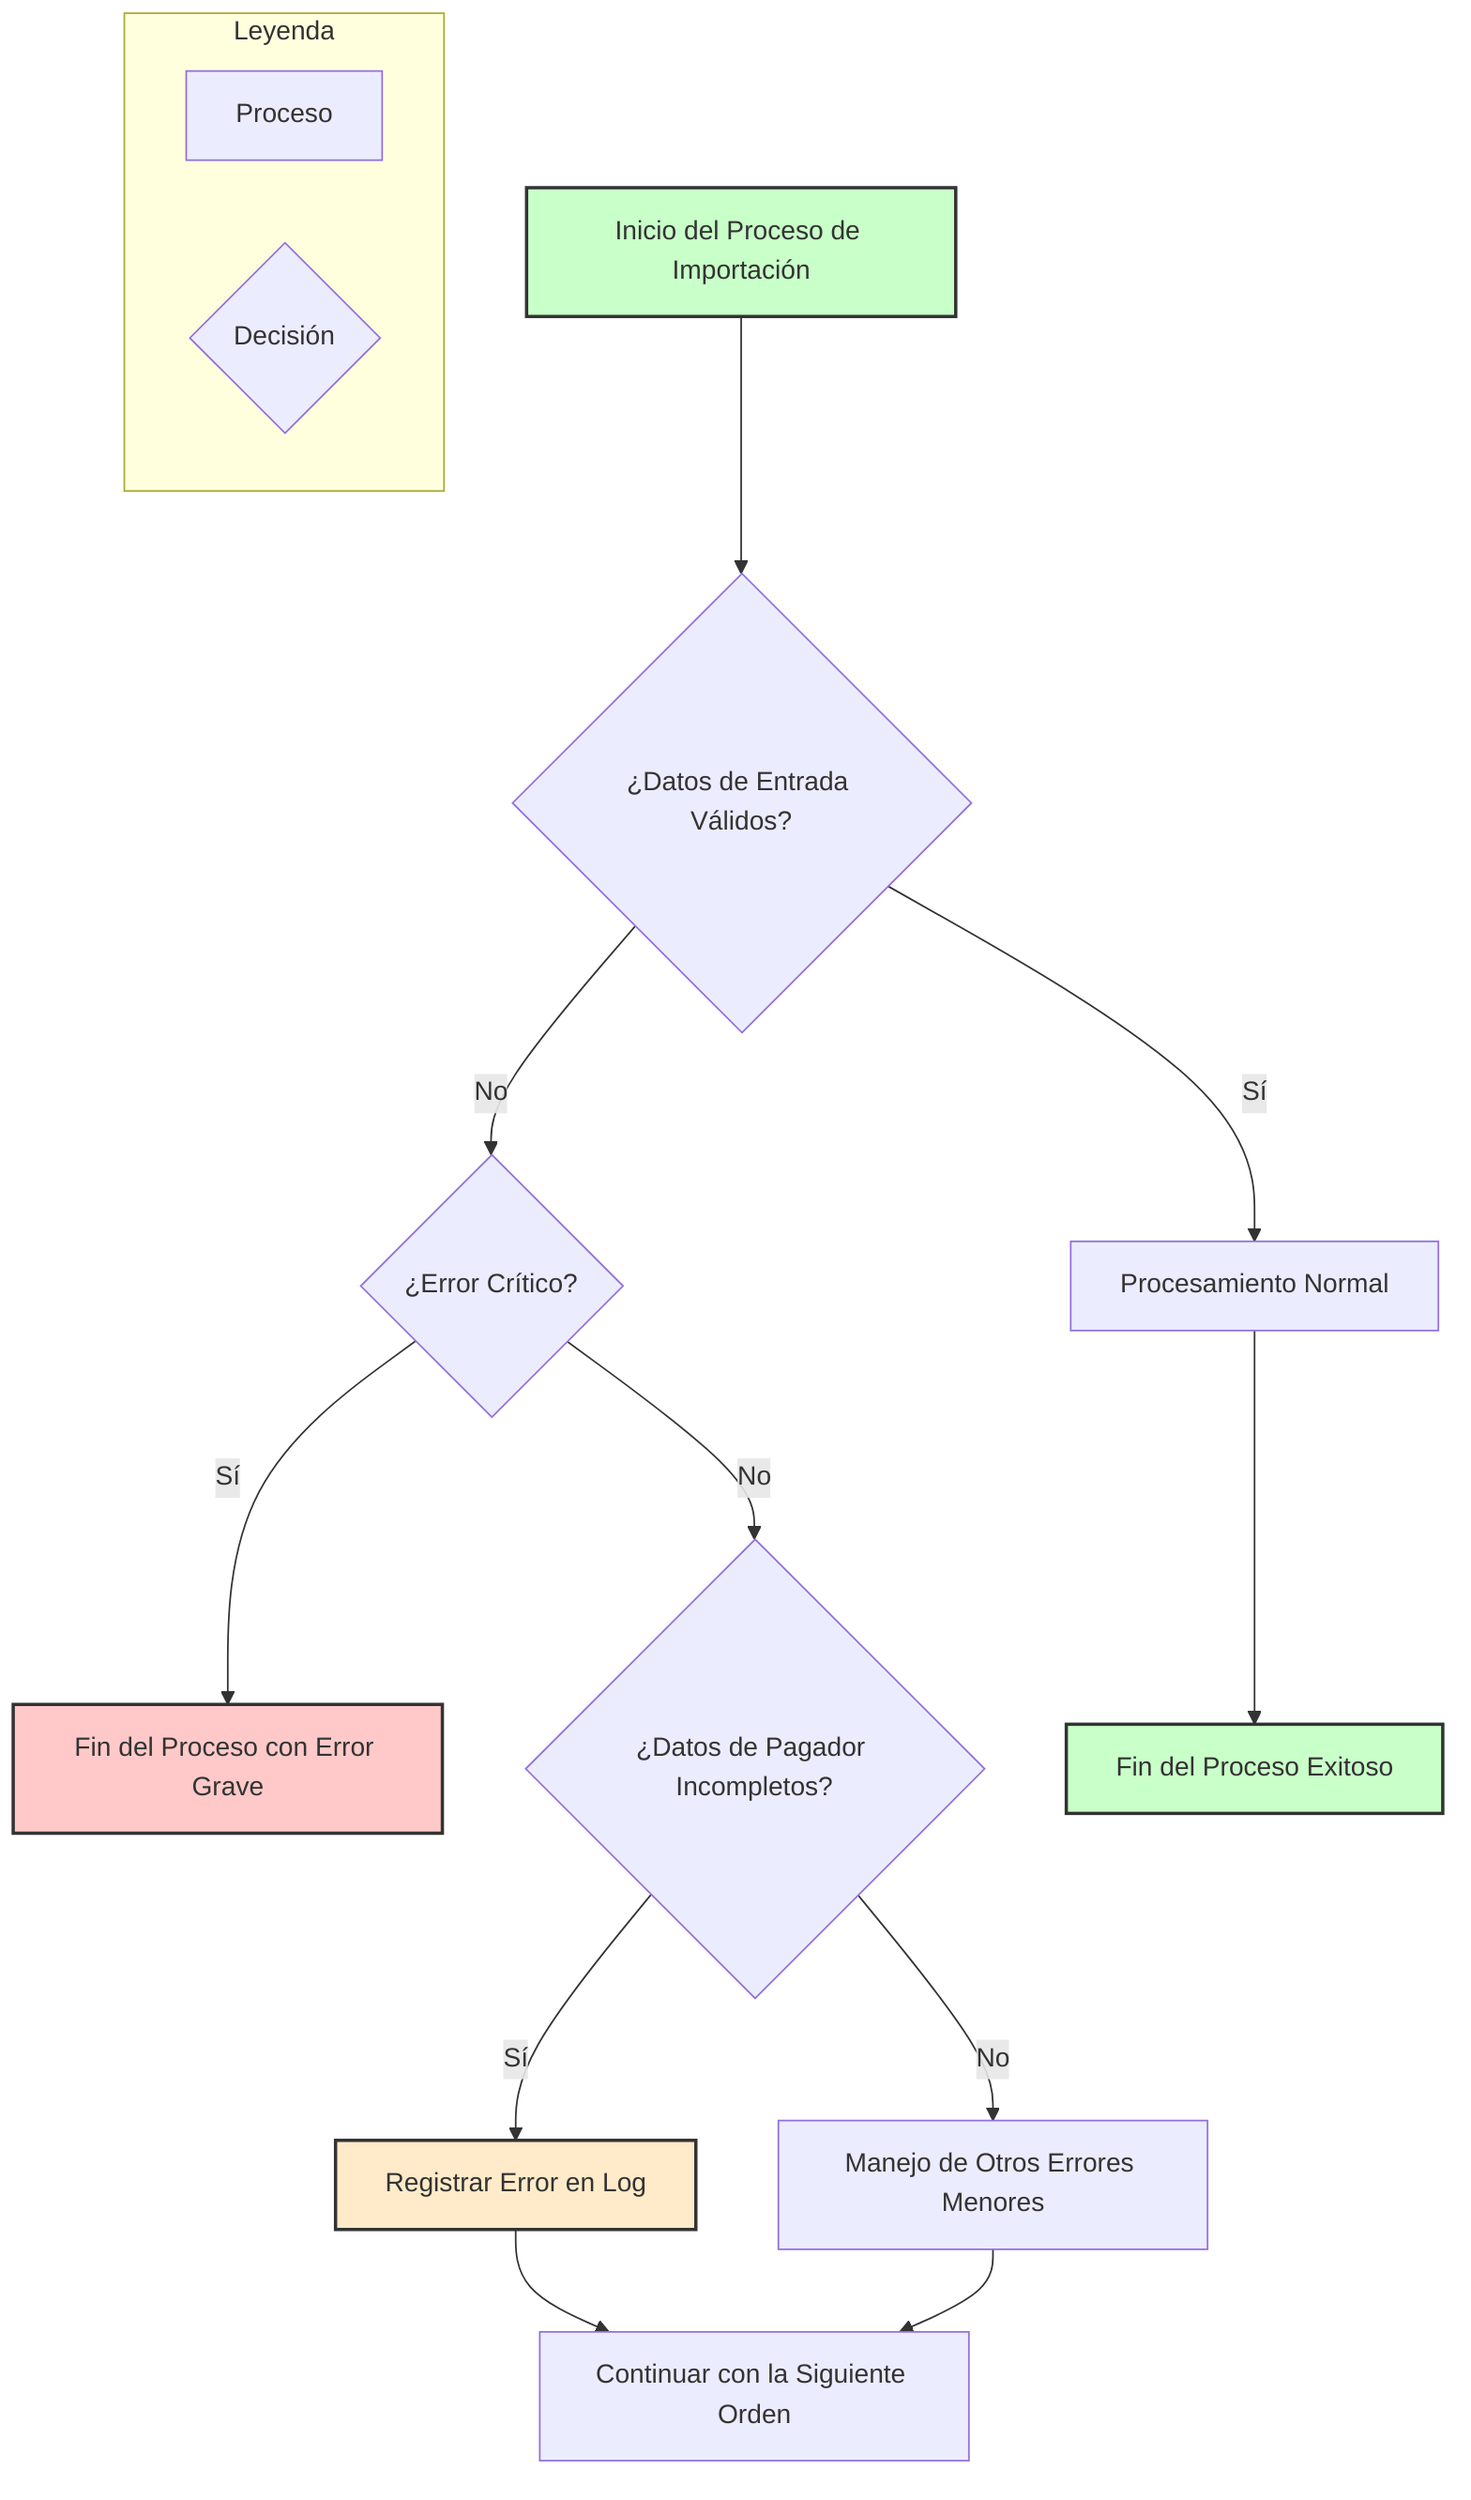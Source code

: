 graph TD
    A[Inicio del Proceso de Importación] --> B{¿Datos de Entrada Válidos?};
    B -- Sí --> C[Procesamiento Normal];
    B -- No --> D{¿Error Crítico?};
    D -- Sí --> E[Fin del Proceso con Error Grave];
    D -- No --> F{¿Datos de Pagador Incompletos?};
    F -- Sí --> G[Registrar Error en Log];
    G --> H[Continuar con la Siguiente Orden];
    F -- No --> I[Manejo de Otros Errores Menores];
    I --> H;
    C --> J[Fin del Proceso Exitoso];

    subgraph Leyenda
        direction LR
        L1[Proceso]
        L2{Decisión}
    end

    style A fill:#c9ffc9,stroke:#333,stroke-width:2px
    style J fill:#c9ffc9,stroke:#333,stroke-width:2px
    style E fill:#ffc9c9,stroke:#333,stroke-width:2px
    style G fill:#ffebc9,stroke:#333,stroke-width:2px